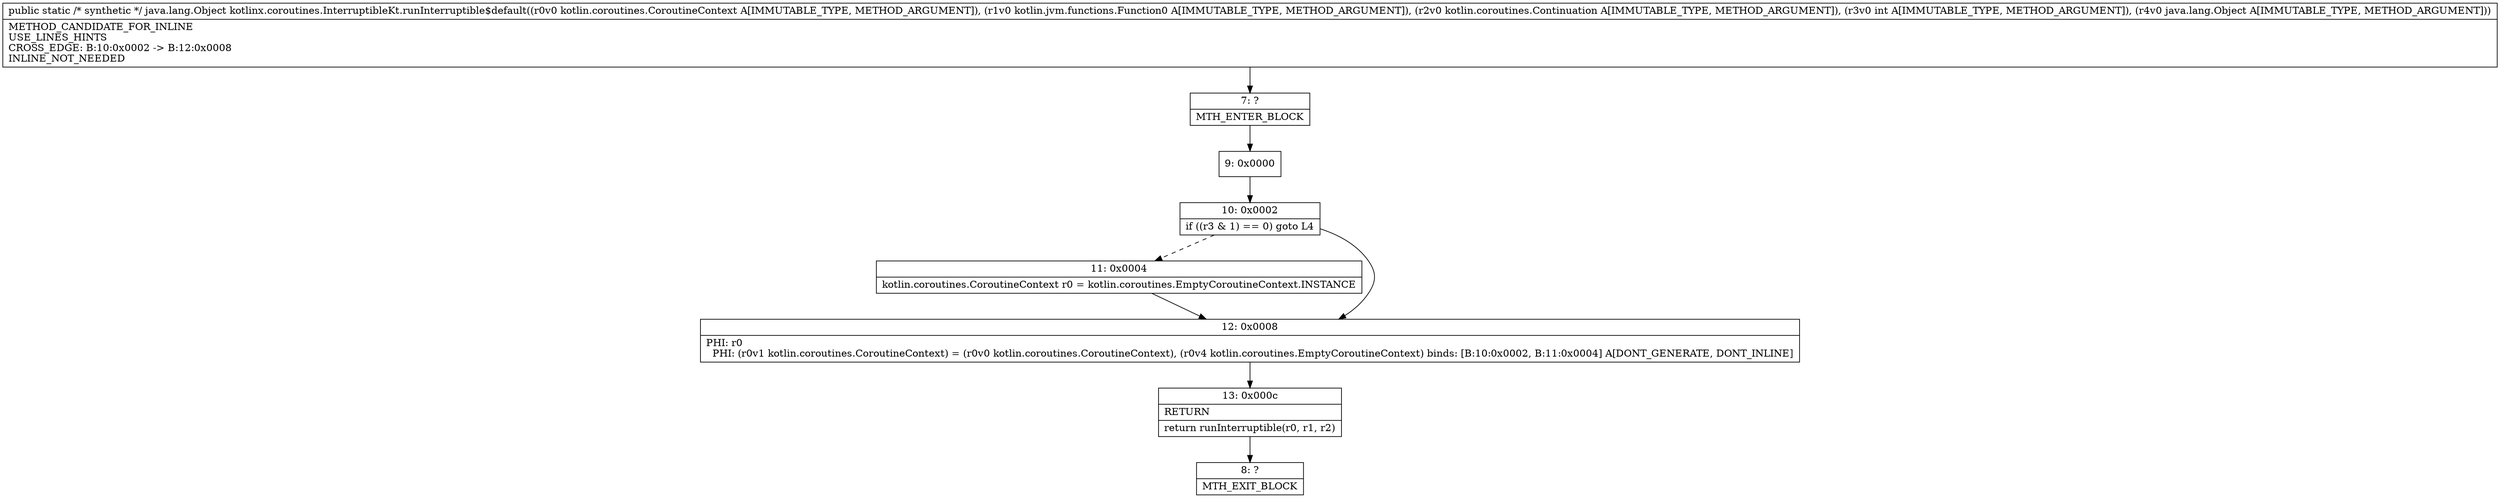 digraph "CFG forkotlinx.coroutines.InterruptibleKt.runInterruptible$default(Lkotlin\/coroutines\/CoroutineContext;Lkotlin\/jvm\/functions\/Function0;Lkotlin\/coroutines\/Continuation;ILjava\/lang\/Object;)Ljava\/lang\/Object;" {
Node_7 [shape=record,label="{7\:\ ?|MTH_ENTER_BLOCK\l}"];
Node_9 [shape=record,label="{9\:\ 0x0000}"];
Node_10 [shape=record,label="{10\:\ 0x0002|if ((r3 & 1) == 0) goto L4\l}"];
Node_11 [shape=record,label="{11\:\ 0x0004|kotlin.coroutines.CoroutineContext r0 = kotlin.coroutines.EmptyCoroutineContext.INSTANCE\l}"];
Node_12 [shape=record,label="{12\:\ 0x0008|PHI: r0 \l  PHI: (r0v1 kotlin.coroutines.CoroutineContext) = (r0v0 kotlin.coroutines.CoroutineContext), (r0v4 kotlin.coroutines.EmptyCoroutineContext) binds: [B:10:0x0002, B:11:0x0004] A[DONT_GENERATE, DONT_INLINE]\l}"];
Node_13 [shape=record,label="{13\:\ 0x000c|RETURN\l|return runInterruptible(r0, r1, r2)\l}"];
Node_8 [shape=record,label="{8\:\ ?|MTH_EXIT_BLOCK\l}"];
MethodNode[shape=record,label="{public static \/* synthetic *\/ java.lang.Object kotlinx.coroutines.InterruptibleKt.runInterruptible$default((r0v0 kotlin.coroutines.CoroutineContext A[IMMUTABLE_TYPE, METHOD_ARGUMENT]), (r1v0 kotlin.jvm.functions.Function0 A[IMMUTABLE_TYPE, METHOD_ARGUMENT]), (r2v0 kotlin.coroutines.Continuation A[IMMUTABLE_TYPE, METHOD_ARGUMENT]), (r3v0 int A[IMMUTABLE_TYPE, METHOD_ARGUMENT]), (r4v0 java.lang.Object A[IMMUTABLE_TYPE, METHOD_ARGUMENT]))  | METHOD_CANDIDATE_FOR_INLINE\lUSE_LINES_HINTS\lCROSS_EDGE: B:10:0x0002 \-\> B:12:0x0008\lINLINE_NOT_NEEDED\l}"];
MethodNode -> Node_7;Node_7 -> Node_9;
Node_9 -> Node_10;
Node_10 -> Node_11[style=dashed];
Node_10 -> Node_12;
Node_11 -> Node_12;
Node_12 -> Node_13;
Node_13 -> Node_8;
}

